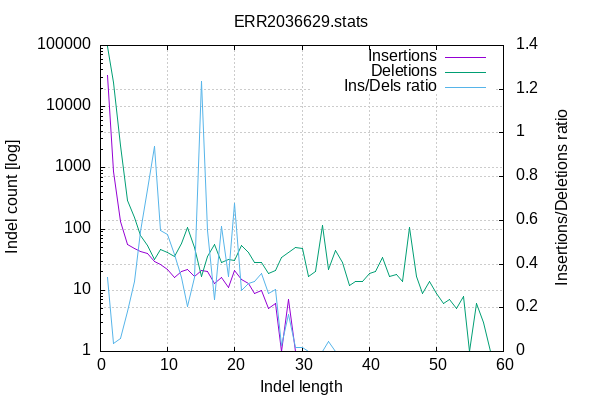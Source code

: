 
        set terminal png size 600,400 truecolor
        set output "ERR2036629-indel-dist.png"
        set grid xtics ytics y2tics back lc rgb "#cccccc"
        set style line 1 linetype 1  linecolor rgb "red"
        set style line 2 linetype 2  linecolor rgb "black"
        set style line 3 linetype 3  linecolor rgb "green"
        set style increment user
        set ylabel "Indel count [log]"
        set xlabel "Indel length"
        set y2label "Insertions/Deletions ratio"
        set log y
        set y2tics nomirror
        set ytics nomirror
        set title "ERR2036629.stats" noenhanced
        plot '-' w l ti 'Insertions', '-' w l ti 'Deletions', '-' axes x1y2 w l ti "Ins/Dels ratio"
    1	32743
2	864
3	133
4	55
5	49
6	43
7	40
8	30
9	26
10	22
11	16
12	20
13	22
14	17
15	21
16	20
17	13
18	16
19	11
20	21
21	15
22	13
23	9
24	10
25	5
26	6
27	1
28	7
29	1
30	1
31	0
32	0
33	0
34	1
35	0
36	0
37	0
38	0
39	0
40	0
41	0
42	0
43	0
44	0
45	0
46	0
47	0
48	0
49	0
50	0
51	0
52	0
53	0
54	0
55	0
56	0
57	0
58	0
end
1	96306
2	24413
3	2311
4	298
5	153
6	78
7	54
8	32
9	47
10	41
11	36
12	59
13	107
14	50
15	17
16	36
17	55
18	28
19	32
20	31
21	54
22	42
23	28
24	28
25	19
26	21
27	34
28	41
29	50
30	49
31	17
32	20
33	114
34	22
35	45
36	29
37	12
38	14
39	14
40	19
41	20
42	35
43	17
44	18
45	14
46	107
47	17
48	9
49	14
50	9
51	6
52	7
53	5
54	8
55	1
56	6
57	3
58	1
end
1	0.339989
2	0.035391
3	0.057551
4	0.184564
5	0.320261
6	0.551282
7	0.740741
8	0.937500
9	0.553191
10	0.536585
11	0.444444
12	0.338983
13	0.205607
14	0.340000
15	1.235294
16	0.555556
17	0.236364
18	0.571429
19	0.343750
20	0.677419
21	0.277778
22	0.309524
23	0.321429
24	0.357143
25	0.263158
26	0.285714
27	0.029412
28	0.170732
29	0.020000
30	0.020408
31	0.000000
32	0.000000
33	0.000000
34	0.045455
35	0.000000
36	0.000000
37	0.000000
38	0.000000
39	0.000000
40	0.000000
41	0.000000
42	0.000000
43	0.000000
44	0.000000
45	0.000000
46	0.000000
47	0.000000
48	0.000000
49	0.000000
50	0.000000
51	0.000000
52	0.000000
53	0.000000
54	0.000000
55	0.000000
56	0.000000
57	0.000000
58	0.000000
end
